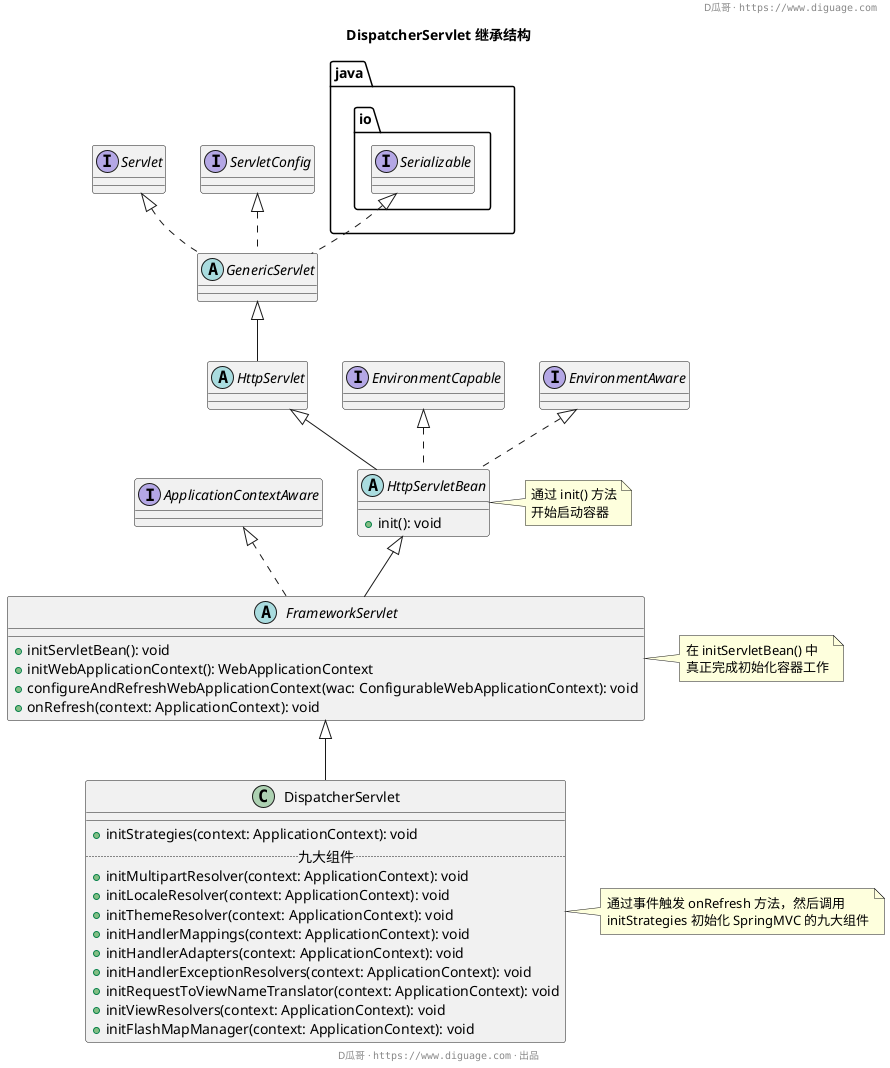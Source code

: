 @startuml
header D瓜哥 · ""https://www.diguage.com""

title **DispatcherServlet 继承结构**


abstract class GenericServlet implements Servlet, ServletConfig, java.io.Serializable

abstract class HttpServlet extends GenericServlet

abstract class HttpServletBean extends HttpServlet implements EnvironmentCapable, EnvironmentAware {
    + init(): void
}
note right of HttpServletBean : 通过 init() 方法\n开始启动容器

abstract class FrameworkServlet extends HttpServletBean implements ApplicationContextAware {
    + initServletBean(): void
    + initWebApplicationContext(): WebApplicationContext
    + configureAndRefreshWebApplicationContext(wac: ConfigurableWebApplicationContext): void
    + onRefresh(context: ApplicationContext): void
}
note right of FrameworkServlet : 在 initServletBean() 中\n真正完成初始化容器工作

class DispatcherServlet extends FrameworkServlet {
    __
    + initStrategies(context: ApplicationContext): void
    .. 九大组件 ..
    + initMultipartResolver(context: ApplicationContext): void
    + initLocaleResolver(context: ApplicationContext): void
    + initThemeResolver(context: ApplicationContext): void
    + initHandlerMappings(context: ApplicationContext): void
    + initHandlerAdapters(context: ApplicationContext): void
    + initHandlerExceptionResolvers(context: ApplicationContext): void
    + initRequestToViewNameTranslator(context: ApplicationContext): void
    + initViewResolvers(context: ApplicationContext): void
    + initFlashMapManager(context: ApplicationContext): void
}
note right of DispatcherServlet : 通过事件触发 onRefresh 方法，然后调用\ninitStrategies 初始化 SpringMVC 的九大组件


footer D瓜哥 · ""https://www.diguage.com"" · 出品
@enduml